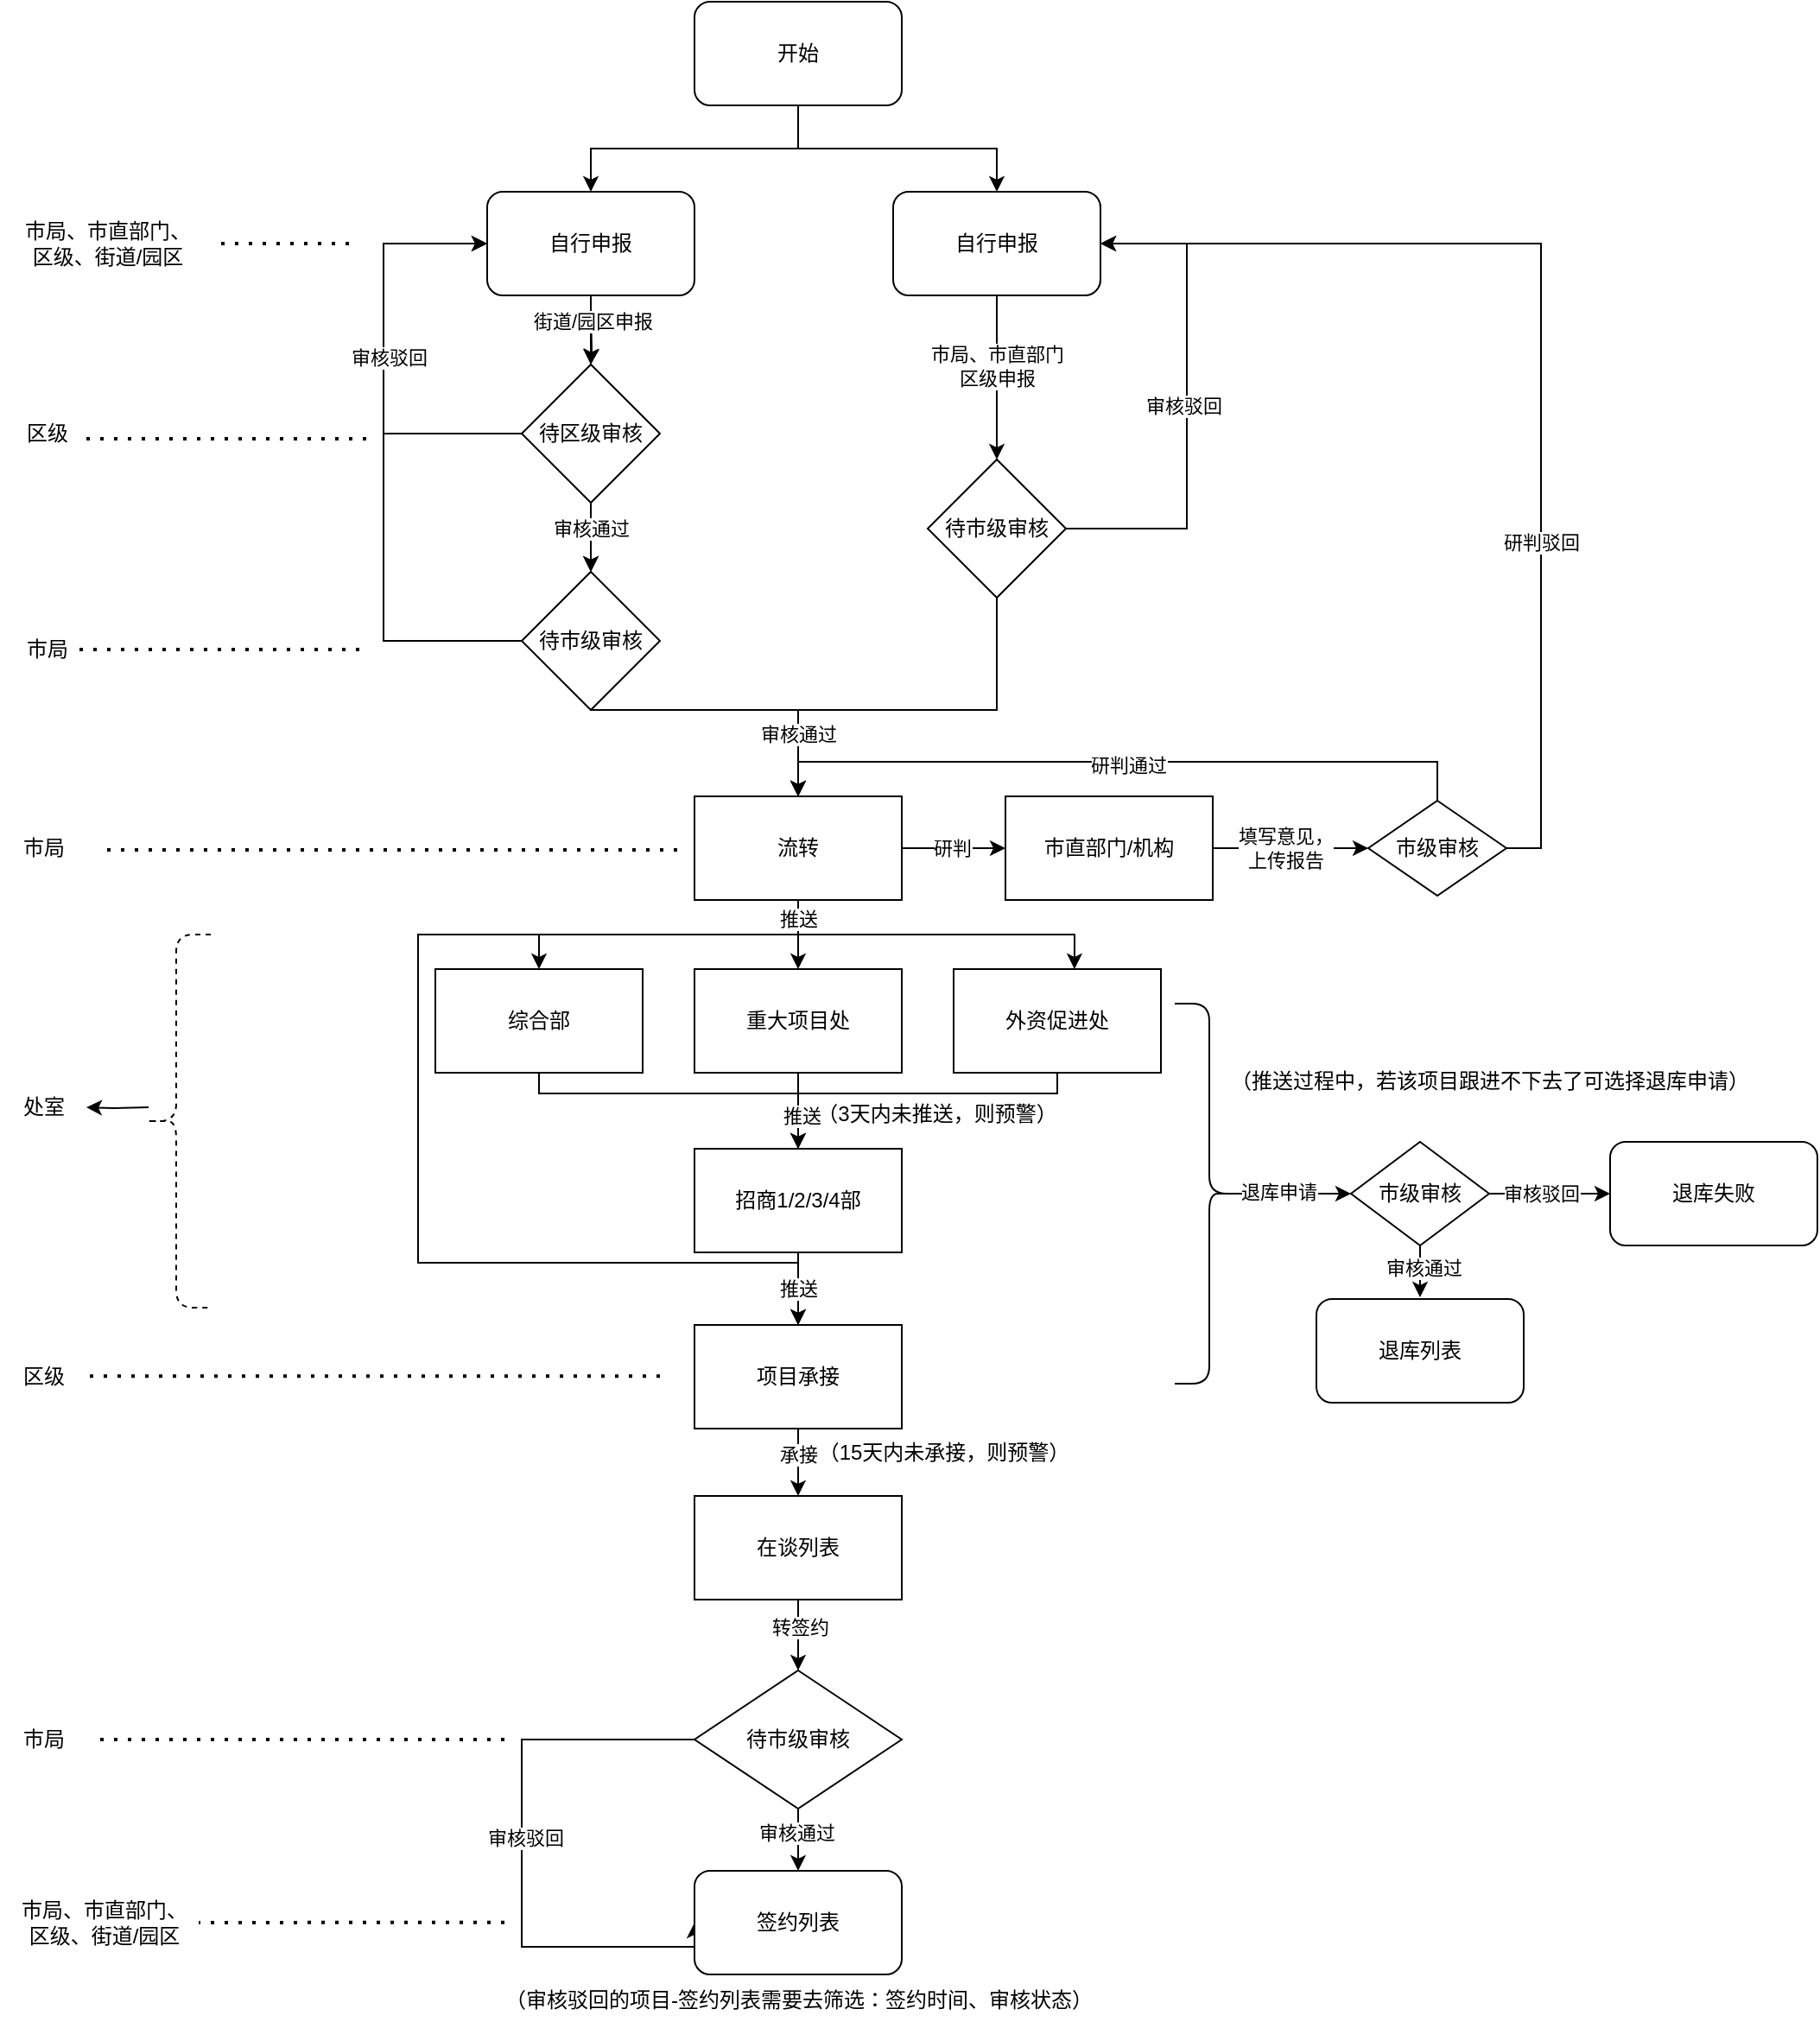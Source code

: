<mxfile version="26.0.2">
  <diagram name="第 1 页" id="-78T5JWSiIahzSValokN">
    <mxGraphModel dx="992" dy="506" grid="1" gridSize="10" guides="1" tooltips="1" connect="1" arrows="1" fold="1" page="1" pageScale="1" pageWidth="3300" pageHeight="4681" math="0" shadow="0">
      <root>
        <mxCell id="0" />
        <mxCell id="1" parent="0" />
        <mxCell id="tJxeAwG3_zR4GEV5-iHH-3" style="edgeStyle=orthogonalEdgeStyle;rounded=0;orthogonalLoop=1;jettySize=auto;html=1;exitX=0.5;exitY=1;exitDx=0;exitDy=0;entryX=0.5;entryY=0;entryDx=0;entryDy=0;" edge="1" parent="1" source="tJxeAwG3_zR4GEV5-iHH-1" target="tJxeAwG3_zR4GEV5-iHH-2">
          <mxGeometry relative="1" as="geometry" />
        </mxCell>
        <mxCell id="tJxeAwG3_zR4GEV5-iHH-123" style="edgeStyle=orthogonalEdgeStyle;rounded=0;orthogonalLoop=1;jettySize=auto;html=1;exitX=0.5;exitY=1;exitDx=0;exitDy=0;" edge="1" parent="1" source="tJxeAwG3_zR4GEV5-iHH-1" target="tJxeAwG3_zR4GEV5-iHH-115">
          <mxGeometry relative="1" as="geometry" />
        </mxCell>
        <mxCell id="tJxeAwG3_zR4GEV5-iHH-1" value="开始" style="rounded=1;whiteSpace=wrap;html=1;" vertex="1" parent="1">
          <mxGeometry x="440" y="40" width="120" height="60" as="geometry" />
        </mxCell>
        <mxCell id="tJxeAwG3_zR4GEV5-iHH-8" value="" style="edgeStyle=orthogonalEdgeStyle;rounded=0;orthogonalLoop=1;jettySize=auto;html=1;" edge="1" parent="1" target="tJxeAwG3_zR4GEV5-iHH-5">
          <mxGeometry relative="1" as="geometry">
            <mxPoint x="380" y="220" as="sourcePoint" />
          </mxGeometry>
        </mxCell>
        <mxCell id="tJxeAwG3_zR4GEV5-iHH-10" style="edgeStyle=orthogonalEdgeStyle;rounded=0;orthogonalLoop=1;jettySize=auto;html=1;exitX=0.5;exitY=1;exitDx=0;exitDy=0;entryX=0.5;entryY=0;entryDx=0;entryDy=0;" edge="1" parent="1" source="tJxeAwG3_zR4GEV5-iHH-5" target="tJxeAwG3_zR4GEV5-iHH-6">
          <mxGeometry relative="1" as="geometry" />
        </mxCell>
        <mxCell id="tJxeAwG3_zR4GEV5-iHH-2" value="自行申报" style="rounded=1;whiteSpace=wrap;html=1;" vertex="1" parent="1">
          <mxGeometry x="320" y="150" width="120" height="60" as="geometry" />
        </mxCell>
        <mxCell id="tJxeAwG3_zR4GEV5-iHH-4" value="市局、市直部门、&lt;br&gt;区级、街道/园区" style="text;html=1;align=center;verticalAlign=middle;resizable=0;points=[];autosize=1;strokeColor=none;fillColor=none;" vertex="1" parent="1">
          <mxGeometry x="40" y="160" width="120" height="40" as="geometry" />
        </mxCell>
        <mxCell id="tJxeAwG3_zR4GEV5-iHH-7" value="" style="edgeStyle=orthogonalEdgeStyle;rounded=0;orthogonalLoop=1;jettySize=auto;html=1;" edge="1" parent="1" source="tJxeAwG3_zR4GEV5-iHH-5" target="tJxeAwG3_zR4GEV5-iHH-6">
          <mxGeometry relative="1" as="geometry">
            <Array as="points">
              <mxPoint x="380" y="280" />
            </Array>
          </mxGeometry>
        </mxCell>
        <mxCell id="tJxeAwG3_zR4GEV5-iHH-11" value="审核通过" style="edgeLabel;html=1;align=center;verticalAlign=middle;resizable=0;points=[];" vertex="1" connectable="0" parent="tJxeAwG3_zR4GEV5-iHH-7">
          <mxGeometry x="-0.289" y="1" relative="1" as="geometry">
            <mxPoint x="-1" y="1" as="offset" />
          </mxGeometry>
        </mxCell>
        <mxCell id="tJxeAwG3_zR4GEV5-iHH-15" style="edgeStyle=orthogonalEdgeStyle;rounded=0;orthogonalLoop=1;jettySize=auto;html=1;exitX=0;exitY=0.5;exitDx=0;exitDy=0;entryX=0;entryY=0.5;entryDx=0;entryDy=0;" edge="1" parent="1" source="tJxeAwG3_zR4GEV5-iHH-5" target="tJxeAwG3_zR4GEV5-iHH-2">
          <mxGeometry relative="1" as="geometry">
            <Array as="points">
              <mxPoint x="260" y="290" />
              <mxPoint x="260" y="180" />
            </Array>
          </mxGeometry>
        </mxCell>
        <mxCell id="tJxeAwG3_zR4GEV5-iHH-18" style="edgeStyle=orthogonalEdgeStyle;rounded=0;orthogonalLoop=1;jettySize=auto;html=1;exitX=0;exitY=0.5;exitDx=0;exitDy=0;" edge="1" parent="1" source="tJxeAwG3_zR4GEV5-iHH-6">
          <mxGeometry relative="1" as="geometry">
            <mxPoint x="320" y="180" as="targetPoint" />
            <Array as="points">
              <mxPoint x="260" y="410" />
              <mxPoint x="260" y="180" />
            </Array>
          </mxGeometry>
        </mxCell>
        <mxCell id="tJxeAwG3_zR4GEV5-iHH-86" value="审核驳回" style="edgeLabel;html=1;align=center;verticalAlign=middle;resizable=0;points=[];" vertex="1" connectable="0" parent="tJxeAwG3_zR4GEV5-iHH-18">
          <mxGeometry x="0.319" y="-3" relative="1" as="geometry">
            <mxPoint as="offset" />
          </mxGeometry>
        </mxCell>
        <mxCell id="tJxeAwG3_zR4GEV5-iHH-22" style="edgeStyle=orthogonalEdgeStyle;rounded=0;orthogonalLoop=1;jettySize=auto;html=1;exitX=0.5;exitY=1;exitDx=0;exitDy=0;entryX=0.5;entryY=0;entryDx=0;entryDy=0;" edge="1" parent="1" source="tJxeAwG3_zR4GEV5-iHH-6" target="tJxeAwG3_zR4GEV5-iHH-21">
          <mxGeometry relative="1" as="geometry">
            <Array as="points">
              <mxPoint x="500" y="450" />
            </Array>
          </mxGeometry>
        </mxCell>
        <mxCell id="tJxeAwG3_zR4GEV5-iHH-6" value="待市级审核" style="rhombus;whiteSpace=wrap;html=1;" vertex="1" parent="1">
          <mxGeometry x="340" y="370" width="80" height="80" as="geometry" />
        </mxCell>
        <mxCell id="tJxeAwG3_zR4GEV5-iHH-9" value="区级" style="text;html=1;align=center;verticalAlign=middle;resizable=0;points=[];autosize=1;strokeColor=none;fillColor=none;" vertex="1" parent="1">
          <mxGeometry x="40" y="275" width="50" height="30" as="geometry" />
        </mxCell>
        <mxCell id="tJxeAwG3_zR4GEV5-iHH-12" value="市局" style="text;html=1;align=center;verticalAlign=middle;resizable=0;points=[];autosize=1;strokeColor=none;fillColor=none;" vertex="1" parent="1">
          <mxGeometry x="40" y="400" width="50" height="30" as="geometry" />
        </mxCell>
        <mxCell id="tJxeAwG3_zR4GEV5-iHH-17" value="" style="edgeStyle=orthogonalEdgeStyle;rounded=0;orthogonalLoop=1;jettySize=auto;html=1;exitX=0.5;exitY=1;exitDx=0;exitDy=0;entryX=0.5;entryY=0;entryDx=0;entryDy=0;" edge="1" parent="1" source="tJxeAwG3_zR4GEV5-iHH-2" target="tJxeAwG3_zR4GEV5-iHH-5">
          <mxGeometry relative="1" as="geometry">
            <mxPoint x="380" y="210" as="sourcePoint" />
            <mxPoint x="380" y="375" as="targetPoint" />
          </mxGeometry>
        </mxCell>
        <mxCell id="tJxeAwG3_zR4GEV5-iHH-84" value="街道/园区申报" style="edgeLabel;html=1;align=center;verticalAlign=middle;resizable=0;points=[];" vertex="1" connectable="0" parent="tJxeAwG3_zR4GEV5-iHH-17">
          <mxGeometry x="-0.243" y="1" relative="1" as="geometry">
            <mxPoint as="offset" />
          </mxGeometry>
        </mxCell>
        <mxCell id="tJxeAwG3_zR4GEV5-iHH-5" value="待区级审核" style="rhombus;whiteSpace=wrap;html=1;" vertex="1" parent="1">
          <mxGeometry x="340" y="250" width="80" height="80" as="geometry" />
        </mxCell>
        <mxCell id="tJxeAwG3_zR4GEV5-iHH-29" style="edgeStyle=orthogonalEdgeStyle;rounded=0;orthogonalLoop=1;jettySize=auto;html=1;exitX=0.5;exitY=1;exitDx=0;exitDy=0;entryX=0.5;entryY=0;entryDx=0;entryDy=0;" edge="1" parent="1" source="tJxeAwG3_zR4GEV5-iHH-21" target="tJxeAwG3_zR4GEV5-iHH-25">
          <mxGeometry relative="1" as="geometry">
            <Array as="points">
              <mxPoint x="500" y="580" />
              <mxPoint x="350" y="580" />
            </Array>
          </mxGeometry>
        </mxCell>
        <mxCell id="tJxeAwG3_zR4GEV5-iHH-44" style="edgeStyle=orthogonalEdgeStyle;rounded=0;orthogonalLoop=1;jettySize=auto;html=1;" edge="1" parent="1" target="tJxeAwG3_zR4GEV5-iHH-39">
          <mxGeometry relative="1" as="geometry">
            <mxPoint x="500" y="560" as="sourcePoint" />
            <mxPoint x="690" y="850" as="targetPoint" />
            <Array as="points">
              <mxPoint x="500" y="580" />
              <mxPoint x="280" y="580" />
              <mxPoint x="280" y="770" />
              <mxPoint x="500" y="770" />
            </Array>
          </mxGeometry>
        </mxCell>
        <mxCell id="tJxeAwG3_zR4GEV5-iHH-133" value="" style="edgeStyle=orthogonalEdgeStyle;rounded=0;orthogonalLoop=1;jettySize=auto;html=1;" edge="1" parent="1" source="tJxeAwG3_zR4GEV5-iHH-21" target="tJxeAwG3_zR4GEV5-iHH-132">
          <mxGeometry relative="1" as="geometry" />
        </mxCell>
        <mxCell id="tJxeAwG3_zR4GEV5-iHH-134" value="研判" style="edgeLabel;html=1;align=center;verticalAlign=middle;resizable=0;points=[];" vertex="1" connectable="0" parent="tJxeAwG3_zR4GEV5-iHH-133">
          <mxGeometry x="-0.038" relative="1" as="geometry">
            <mxPoint as="offset" />
          </mxGeometry>
        </mxCell>
        <mxCell id="tJxeAwG3_zR4GEV5-iHH-148" style="edgeStyle=orthogonalEdgeStyle;rounded=0;orthogonalLoop=1;jettySize=auto;html=1;entryX=0.5;entryY=0;entryDx=0;entryDy=0;" edge="1" parent="1" source="tJxeAwG3_zR4GEV5-iHH-21" target="tJxeAwG3_zR4GEV5-iHH-102">
          <mxGeometry relative="1" as="geometry" />
        </mxCell>
        <mxCell id="tJxeAwG3_zR4GEV5-iHH-21" value="流转" style="whiteSpace=wrap;html=1;" vertex="1" parent="1">
          <mxGeometry x="440" y="500" width="120" height="60" as="geometry" />
        </mxCell>
        <mxCell id="tJxeAwG3_zR4GEV5-iHH-24" value="市局" style="text;html=1;align=center;verticalAlign=middle;resizable=0;points=[];autosize=1;strokeColor=none;fillColor=none;" vertex="1" parent="1">
          <mxGeometry x="38" y="515" width="50" height="30" as="geometry" />
        </mxCell>
        <mxCell id="tJxeAwG3_zR4GEV5-iHH-109" style="edgeStyle=orthogonalEdgeStyle;rounded=0;orthogonalLoop=1;jettySize=auto;html=1;exitX=0.5;exitY=1;exitDx=0;exitDy=0;" edge="1" parent="1" source="tJxeAwG3_zR4GEV5-iHH-25">
          <mxGeometry relative="1" as="geometry">
            <mxPoint x="500" y="762.0" as="targetPoint" />
            <Array as="points">
              <mxPoint x="350" y="672" />
              <mxPoint x="500" y="672" />
            </Array>
          </mxGeometry>
        </mxCell>
        <mxCell id="tJxeAwG3_zR4GEV5-iHH-25" value="综合部" style="whiteSpace=wrap;html=1;" vertex="1" parent="1">
          <mxGeometry x="290" y="600" width="120" height="60" as="geometry" />
        </mxCell>
        <mxCell id="tJxeAwG3_zR4GEV5-iHH-110" style="edgeStyle=orthogonalEdgeStyle;rounded=0;orthogonalLoop=1;jettySize=auto;html=1;" edge="1" parent="1" source="tJxeAwG3_zR4GEV5-iHH-33">
          <mxGeometry relative="1" as="geometry">
            <mxPoint x="500" y="762.0" as="targetPoint" />
            <Array as="points">
              <mxPoint x="500" y="682" />
            </Array>
          </mxGeometry>
        </mxCell>
        <mxCell id="tJxeAwG3_zR4GEV5-iHH-27" value="外资促进处" style="whiteSpace=wrap;html=1;" vertex="1" parent="1">
          <mxGeometry x="590" y="600" width="120" height="60" as="geometry" />
        </mxCell>
        <mxCell id="tJxeAwG3_zR4GEV5-iHH-30" style="edgeStyle=orthogonalEdgeStyle;rounded=0;orthogonalLoop=1;jettySize=auto;html=1;exitX=0.5;exitY=1;exitDx=0;exitDy=0;entryX=0.583;entryY=0;entryDx=0;entryDy=0;entryPerimeter=0;" edge="1" parent="1" source="tJxeAwG3_zR4GEV5-iHH-21" target="tJxeAwG3_zR4GEV5-iHH-27">
          <mxGeometry relative="1" as="geometry">
            <Array as="points">
              <mxPoint x="500" y="580" />
              <mxPoint x="660" y="580" />
            </Array>
          </mxGeometry>
        </mxCell>
        <mxCell id="tJxeAwG3_zR4GEV5-iHH-31" value="推送" style="edgeLabel;html=1;align=center;verticalAlign=middle;resizable=0;points=[];" vertex="1" connectable="0" parent="tJxeAwG3_zR4GEV5-iHH-30">
          <mxGeometry x="-0.901" relative="1" as="geometry">
            <mxPoint y="1" as="offset" />
          </mxGeometry>
        </mxCell>
        <mxCell id="tJxeAwG3_zR4GEV5-iHH-32" value="处室" style="text;html=1;align=center;verticalAlign=middle;resizable=0;points=[];autosize=1;strokeColor=none;fillColor=none;" vertex="1" parent="1">
          <mxGeometry x="38" y="665" width="50" height="30" as="geometry" />
        </mxCell>
        <mxCell id="tJxeAwG3_zR4GEV5-iHH-106" style="edgeStyle=orthogonalEdgeStyle;rounded=0;orthogonalLoop=1;jettySize=auto;html=1;entryX=0.5;entryY=0;entryDx=0;entryDy=0;" edge="1" parent="1" source="tJxeAwG3_zR4GEV5-iHH-33" target="tJxeAwG3_zR4GEV5-iHH-39">
          <mxGeometry relative="1" as="geometry" />
        </mxCell>
        <mxCell id="tJxeAwG3_zR4GEV5-iHH-114" value="推送" style="edgeLabel;html=1;align=center;verticalAlign=middle;resizable=0;points=[];" vertex="1" connectable="0" parent="tJxeAwG3_zR4GEV5-iHH-106">
          <mxGeometry x="0.045" y="1" relative="1" as="geometry">
            <mxPoint x="-1" y="-1" as="offset" />
          </mxGeometry>
        </mxCell>
        <mxCell id="tJxeAwG3_zR4GEV5-iHH-146" style="edgeStyle=orthogonalEdgeStyle;rounded=0;orthogonalLoop=1;jettySize=auto;html=1;exitX=0.5;exitY=1;exitDx=0;exitDy=0;entryX=0.5;entryY=0;entryDx=0;entryDy=0;" edge="1" parent="1" source="tJxeAwG3_zR4GEV5-iHH-39" target="tJxeAwG3_zR4GEV5-iHH-54">
          <mxGeometry relative="1" as="geometry" />
        </mxCell>
        <mxCell id="tJxeAwG3_zR4GEV5-iHH-147" value="承接" style="edgeLabel;html=1;align=center;verticalAlign=middle;resizable=0;points=[];" vertex="1" connectable="0" parent="tJxeAwG3_zR4GEV5-iHH-146">
          <mxGeometry x="-0.293" relative="1" as="geometry">
            <mxPoint y="1" as="offset" />
          </mxGeometry>
        </mxCell>
        <mxCell id="tJxeAwG3_zR4GEV5-iHH-39" value="项目承接" style="whiteSpace=wrap;html=1;" vertex="1" parent="1">
          <mxGeometry x="440" y="806" width="120" height="60" as="geometry" />
        </mxCell>
        <mxCell id="tJxeAwG3_zR4GEV5-iHH-40" value="区级" style="text;html=1;align=center;verticalAlign=middle;resizable=0;points=[];autosize=1;strokeColor=none;fillColor=none;" vertex="1" parent="1">
          <mxGeometry x="38" y="821" width="50" height="30" as="geometry" />
        </mxCell>
        <mxCell id="tJxeAwG3_zR4GEV5-iHH-70" style="edgeStyle=orthogonalEdgeStyle;rounded=0;orthogonalLoop=1;jettySize=auto;html=1;entryX=0.5;entryY=0;entryDx=0;entryDy=0;" edge="1" parent="1" source="tJxeAwG3_zR4GEV5-iHH-54" target="tJxeAwG3_zR4GEV5-iHH-68">
          <mxGeometry relative="1" as="geometry" />
        </mxCell>
        <mxCell id="tJxeAwG3_zR4GEV5-iHH-71" value="转签约" style="edgeLabel;html=1;align=center;verticalAlign=middle;resizable=0;points=[];" vertex="1" connectable="0" parent="tJxeAwG3_zR4GEV5-iHH-70">
          <mxGeometry x="-0.285" y="1" relative="1" as="geometry">
            <mxPoint y="1" as="offset" />
          </mxGeometry>
        </mxCell>
        <mxCell id="tJxeAwG3_zR4GEV5-iHH-54" value="在谈列表" style="whiteSpace=wrap;html=1;" vertex="1" parent="1">
          <mxGeometry x="440" y="905" width="120" height="60" as="geometry" />
        </mxCell>
        <mxCell id="tJxeAwG3_zR4GEV5-iHH-78" style="edgeStyle=orthogonalEdgeStyle;rounded=0;orthogonalLoop=1;jettySize=auto;html=1;exitX=0.5;exitY=1;exitDx=0;exitDy=0;entryX=0.5;entryY=0;entryDx=0;entryDy=0;" edge="1" parent="1" source="tJxeAwG3_zR4GEV5-iHH-68" target="tJxeAwG3_zR4GEV5-iHH-76">
          <mxGeometry relative="1" as="geometry" />
        </mxCell>
        <mxCell id="tJxeAwG3_zR4GEV5-iHH-79" value="审核通过" style="edgeLabel;html=1;align=center;verticalAlign=middle;resizable=0;points=[];" vertex="1" connectable="0" parent="tJxeAwG3_zR4GEV5-iHH-78">
          <mxGeometry x="-0.307" y="-1" relative="1" as="geometry">
            <mxPoint y="1" as="offset" />
          </mxGeometry>
        </mxCell>
        <mxCell id="tJxeAwG3_zR4GEV5-iHH-81" style="edgeStyle=orthogonalEdgeStyle;rounded=0;orthogonalLoop=1;jettySize=auto;html=1;exitX=0;exitY=0.5;exitDx=0;exitDy=0;entryX=0;entryY=0.5;entryDx=0;entryDy=0;" edge="1" parent="1" source="tJxeAwG3_zR4GEV5-iHH-68" target="tJxeAwG3_zR4GEV5-iHH-76">
          <mxGeometry relative="1" as="geometry">
            <Array as="points">
              <mxPoint x="340" y="1046" />
              <mxPoint x="340" y="1166" />
            </Array>
          </mxGeometry>
        </mxCell>
        <mxCell id="tJxeAwG3_zR4GEV5-iHH-82" value="审核驳回" style="edgeLabel;html=1;align=center;verticalAlign=middle;resizable=0;points=[];" vertex="1" connectable="0" parent="tJxeAwG3_zR4GEV5-iHH-81">
          <mxGeometry x="-0.06" y="2" relative="1" as="geometry">
            <mxPoint as="offset" />
          </mxGeometry>
        </mxCell>
        <mxCell id="tJxeAwG3_zR4GEV5-iHH-68" value="待市级审核" style="rhombus;whiteSpace=wrap;html=1;" vertex="1" parent="1">
          <mxGeometry x="440" y="1006" width="120" height="80" as="geometry" />
        </mxCell>
        <mxCell id="tJxeAwG3_zR4GEV5-iHH-74" value="市局" style="text;html=1;align=center;verticalAlign=middle;resizable=0;points=[];autosize=1;strokeColor=none;fillColor=none;" vertex="1" parent="1">
          <mxGeometry x="38" y="1031" width="50" height="30" as="geometry" />
        </mxCell>
        <mxCell id="tJxeAwG3_zR4GEV5-iHH-76" value="签约列表" style="rounded=1;whiteSpace=wrap;html=1;" vertex="1" parent="1">
          <mxGeometry x="440" y="1122" width="120" height="60" as="geometry" />
        </mxCell>
        <mxCell id="tJxeAwG3_zR4GEV5-iHH-77" value="市局、市直部门、&lt;br&gt;区级、街道/园区" style="text;html=1;align=center;verticalAlign=middle;resizable=0;points=[];autosize=1;strokeColor=none;fillColor=none;" vertex="1" parent="1">
          <mxGeometry x="38" y="1132" width="120" height="40" as="geometry" />
        </mxCell>
        <mxCell id="tJxeAwG3_zR4GEV5-iHH-88" value="（审核驳回的项目-签约列表需要去筛选：签约时间、审核状态）" style="text;html=1;align=center;verticalAlign=middle;resizable=0;points=[];autosize=1;strokeColor=none;fillColor=none;" vertex="1" parent="1">
          <mxGeometry x="320" y="1182" width="360" height="30" as="geometry" />
        </mxCell>
        <mxCell id="tJxeAwG3_zR4GEV5-iHH-89" value="" style="endArrow=none;dashed=1;html=1;dashPattern=1 3;strokeWidth=2;rounded=0;entryX=0.934;entryY=0.599;entryDx=0;entryDy=0;entryPerimeter=0;" edge="1" parent="1" target="tJxeAwG3_zR4GEV5-iHH-9">
          <mxGeometry width="50" height="50" relative="1" as="geometry">
            <mxPoint x="250" y="293" as="sourcePoint" />
            <mxPoint x="430" y="240" as="targetPoint" />
          </mxGeometry>
        </mxCell>
        <mxCell id="tJxeAwG3_zR4GEV5-iHH-91" value="" style="endArrow=none;dashed=1;html=1;dashPattern=1 3;strokeWidth=2;rounded=0;" edge="1" parent="1">
          <mxGeometry width="50" height="50" relative="1" as="geometry">
            <mxPoint x="240" y="180" as="sourcePoint" />
            <mxPoint x="160" y="180" as="targetPoint" />
            <Array as="points" />
          </mxGeometry>
        </mxCell>
        <mxCell id="tJxeAwG3_zR4GEV5-iHH-92" value="" style="endArrow=none;dashed=1;html=1;dashPattern=1 3;strokeWidth=2;rounded=0;entryX=0.934;entryY=0.599;entryDx=0;entryDy=0;entryPerimeter=0;" edge="1" parent="1">
          <mxGeometry width="50" height="50" relative="1" as="geometry">
            <mxPoint x="246" y="415" as="sourcePoint" />
            <mxPoint x="83" y="415" as="targetPoint" />
          </mxGeometry>
        </mxCell>
        <mxCell id="tJxeAwG3_zR4GEV5-iHH-93" value="" style="endArrow=none;dashed=1;html=1;dashPattern=1 3;strokeWidth=2;rounded=0;" edge="1" parent="1">
          <mxGeometry width="50" height="50" relative="1" as="geometry">
            <mxPoint x="430" y="531" as="sourcePoint" />
            <mxPoint x="100" y="531" as="targetPoint" />
          </mxGeometry>
        </mxCell>
        <mxCell id="tJxeAwG3_zR4GEV5-iHH-145" style="edgeStyle=orthogonalEdgeStyle;rounded=0;orthogonalLoop=1;jettySize=auto;html=1;exitX=0.1;exitY=0.5;exitDx=0;exitDy=0;exitPerimeter=0;" edge="1" parent="1" target="tJxeAwG3_zR4GEV5-iHH-32">
          <mxGeometry relative="1" as="geometry">
            <mxPoint x="124.0" y="680" as="sourcePoint" />
          </mxGeometry>
        </mxCell>
        <mxCell id="tJxeAwG3_zR4GEV5-iHH-94" value="" style="shape=curlyBracket;whiteSpace=wrap;html=1;rounded=1;labelPosition=left;verticalLabelPosition=middle;align=right;verticalAlign=middle;dashed=1;" vertex="1" parent="1">
          <mxGeometry x="120" y="580" width="40" height="216" as="geometry" />
        </mxCell>
        <mxCell id="tJxeAwG3_zR4GEV5-iHH-99" value="" style="endArrow=none;dashed=1;html=1;dashPattern=1 3;strokeWidth=2;rounded=0;" edge="1" parent="1">
          <mxGeometry width="50" height="50" relative="1" as="geometry">
            <mxPoint x="330" y="1046" as="sourcePoint" />
            <mxPoint x="90" y="1046" as="targetPoint" />
            <Array as="points" />
          </mxGeometry>
        </mxCell>
        <mxCell id="tJxeAwG3_zR4GEV5-iHH-100" value="" style="endArrow=none;dashed=1;html=1;dashPattern=1 3;strokeWidth=2;rounded=0;entryX=1.026;entryY=0.5;entryDx=0;entryDy=0;entryPerimeter=0;" edge="1" parent="1">
          <mxGeometry width="50" height="50" relative="1" as="geometry">
            <mxPoint x="330" y="1151.82" as="sourcePoint" />
            <mxPoint x="153.12" y="1152" as="targetPoint" />
            <Array as="points" />
          </mxGeometry>
        </mxCell>
        <mxCell id="tJxeAwG3_zR4GEV5-iHH-108" style="edgeStyle=orthogonalEdgeStyle;rounded=0;orthogonalLoop=1;jettySize=auto;html=1;entryX=0.5;entryY=0;entryDx=0;entryDy=0;" edge="1" parent="1" source="tJxeAwG3_zR4GEV5-iHH-102" target="tJxeAwG3_zR4GEV5-iHH-33">
          <mxGeometry relative="1" as="geometry" />
        </mxCell>
        <mxCell id="tJxeAwG3_zR4GEV5-iHH-102" value="重大项目处" style="whiteSpace=wrap;html=1;" vertex="1" parent="1">
          <mxGeometry x="440" y="600" width="120" height="60" as="geometry" />
        </mxCell>
        <mxCell id="tJxeAwG3_zR4GEV5-iHH-112" value="" style="edgeStyle=orthogonalEdgeStyle;rounded=0;orthogonalLoop=1;jettySize=auto;html=1;" edge="1" parent="1" source="tJxeAwG3_zR4GEV5-iHH-27" target="tJxeAwG3_zR4GEV5-iHH-33">
          <mxGeometry relative="1" as="geometry">
            <mxPoint x="500" y="762.0" as="targetPoint" />
            <mxPoint x="650" y="660" as="sourcePoint" />
            <Array as="points">
              <mxPoint x="650" y="672" />
              <mxPoint x="500" y="672" />
            </Array>
          </mxGeometry>
        </mxCell>
        <mxCell id="tJxeAwG3_zR4GEV5-iHH-113" value="推送" style="edgeLabel;html=1;align=center;verticalAlign=middle;resizable=0;points=[];" vertex="1" connectable="0" parent="tJxeAwG3_zR4GEV5-iHH-112">
          <mxGeometry x="0.665" y="-1" relative="1" as="geometry">
            <mxPoint x="1" y="14" as="offset" />
          </mxGeometry>
        </mxCell>
        <mxCell id="tJxeAwG3_zR4GEV5-iHH-33" value="招商1/2/3/4部" style="whiteSpace=wrap;html=1;" vertex="1" parent="1">
          <mxGeometry x="440" y="704" width="120" height="60" as="geometry" />
        </mxCell>
        <mxCell id="tJxeAwG3_zR4GEV5-iHH-119" style="edgeStyle=orthogonalEdgeStyle;rounded=0;orthogonalLoop=1;jettySize=auto;html=1;exitX=0.5;exitY=1;exitDx=0;exitDy=0;entryX=0.5;entryY=0;entryDx=0;entryDy=0;" edge="1" parent="1" source="tJxeAwG3_zR4GEV5-iHH-115" target="tJxeAwG3_zR4GEV5-iHH-117">
          <mxGeometry relative="1" as="geometry" />
        </mxCell>
        <mxCell id="tJxeAwG3_zR4GEV5-iHH-120" value="市局、市直部门&lt;br&gt;区级申报" style="edgeLabel;html=1;align=center;verticalAlign=middle;resizable=0;points=[];" vertex="1" connectable="0" parent="tJxeAwG3_zR4GEV5-iHH-119">
          <mxGeometry x="-0.169" y="-2" relative="1" as="geometry">
            <mxPoint x="2" y="1" as="offset" />
          </mxGeometry>
        </mxCell>
        <mxCell id="tJxeAwG3_zR4GEV5-iHH-115" value="自行申报" style="rounded=1;whiteSpace=wrap;html=1;" vertex="1" parent="1">
          <mxGeometry x="555" y="150" width="120" height="60" as="geometry" />
        </mxCell>
        <mxCell id="tJxeAwG3_zR4GEV5-iHH-121" style="edgeStyle=orthogonalEdgeStyle;rounded=0;orthogonalLoop=1;jettySize=auto;html=1;exitX=0.5;exitY=1;exitDx=0;exitDy=0;entryX=0.5;entryY=0;entryDx=0;entryDy=0;" edge="1" parent="1" source="tJxeAwG3_zR4GEV5-iHH-117" target="tJxeAwG3_zR4GEV5-iHH-21">
          <mxGeometry relative="1" as="geometry">
            <Array as="points">
              <mxPoint x="615" y="450" />
              <mxPoint x="500" y="450" />
            </Array>
          </mxGeometry>
        </mxCell>
        <mxCell id="tJxeAwG3_zR4GEV5-iHH-177" value="审核通过" style="edgeLabel;html=1;align=center;verticalAlign=middle;resizable=0;points=[];" vertex="1" connectable="0" parent="tJxeAwG3_zR4GEV5-iHH-121">
          <mxGeometry x="0.681" relative="1" as="geometry">
            <mxPoint as="offset" />
          </mxGeometry>
        </mxCell>
        <mxCell id="tJxeAwG3_zR4GEV5-iHH-124" style="edgeStyle=orthogonalEdgeStyle;rounded=0;orthogonalLoop=1;jettySize=auto;html=1;exitX=1;exitY=0.5;exitDx=0;exitDy=0;entryX=1;entryY=0.5;entryDx=0;entryDy=0;" edge="1" parent="1" source="tJxeAwG3_zR4GEV5-iHH-117" target="tJxeAwG3_zR4GEV5-iHH-115">
          <mxGeometry relative="1" as="geometry">
            <Array as="points">
              <mxPoint x="725" y="345" />
              <mxPoint x="725" y="180" />
            </Array>
          </mxGeometry>
        </mxCell>
        <mxCell id="tJxeAwG3_zR4GEV5-iHH-125" value="审核驳回" style="edgeLabel;html=1;align=center;verticalAlign=middle;resizable=0;points=[];" vertex="1" connectable="0" parent="tJxeAwG3_zR4GEV5-iHH-124">
          <mxGeometry x="0.065" y="2" relative="1" as="geometry">
            <mxPoint y="11" as="offset" />
          </mxGeometry>
        </mxCell>
        <mxCell id="tJxeAwG3_zR4GEV5-iHH-117" value="待市级审核" style="rhombus;whiteSpace=wrap;html=1;" vertex="1" parent="1">
          <mxGeometry x="575" y="305" width="80" height="80" as="geometry" />
        </mxCell>
        <mxCell id="tJxeAwG3_zR4GEV5-iHH-130" value="" style="endArrow=none;dashed=1;html=1;dashPattern=1 3;strokeWidth=2;rounded=0;" edge="1" parent="1">
          <mxGeometry width="50" height="50" relative="1" as="geometry">
            <mxPoint x="420" y="835.64" as="sourcePoint" />
            <mxPoint x="90" y="835.64" as="targetPoint" />
          </mxGeometry>
        </mxCell>
        <mxCell id="tJxeAwG3_zR4GEV5-iHH-136" value="" style="edgeStyle=orthogonalEdgeStyle;rounded=0;orthogonalLoop=1;jettySize=auto;html=1;" edge="1" parent="1" source="tJxeAwG3_zR4GEV5-iHH-132" target="tJxeAwG3_zR4GEV5-iHH-135">
          <mxGeometry relative="1" as="geometry" />
        </mxCell>
        <mxCell id="tJxeAwG3_zR4GEV5-iHH-137" value="填写意见，&lt;br&gt;上传报告" style="edgeLabel;html=1;align=center;verticalAlign=middle;resizable=0;points=[];" vertex="1" connectable="0" parent="tJxeAwG3_zR4GEV5-iHH-136">
          <mxGeometry x="-0.081" relative="1" as="geometry">
            <mxPoint as="offset" />
          </mxGeometry>
        </mxCell>
        <mxCell id="tJxeAwG3_zR4GEV5-iHH-132" value="市直部门/机构" style="whiteSpace=wrap;html=1;direction=west;" vertex="1" parent="1">
          <mxGeometry x="620" y="500" width="120" height="60" as="geometry" />
        </mxCell>
        <mxCell id="tJxeAwG3_zR4GEV5-iHH-138" style="edgeStyle=orthogonalEdgeStyle;rounded=0;orthogonalLoop=1;jettySize=auto;html=1;exitX=0.5;exitY=0;exitDx=0;exitDy=0;entryX=0.5;entryY=0;entryDx=0;entryDy=0;" edge="1" parent="1" source="tJxeAwG3_zR4GEV5-iHH-135" target="tJxeAwG3_zR4GEV5-iHH-21">
          <mxGeometry relative="1" as="geometry">
            <Array as="points">
              <mxPoint x="870" y="480" />
              <mxPoint x="500" y="480" />
            </Array>
          </mxGeometry>
        </mxCell>
        <mxCell id="tJxeAwG3_zR4GEV5-iHH-142" value="研判通过" style="edgeLabel;html=1;align=center;verticalAlign=middle;resizable=0;points=[];" vertex="1" connectable="0" parent="tJxeAwG3_zR4GEV5-iHH-138">
          <mxGeometry x="-0.033" y="2" relative="1" as="geometry">
            <mxPoint x="-2" as="offset" />
          </mxGeometry>
        </mxCell>
        <mxCell id="tJxeAwG3_zR4GEV5-iHH-140" style="edgeStyle=orthogonalEdgeStyle;rounded=0;orthogonalLoop=1;jettySize=auto;html=1;exitX=1;exitY=0.5;exitDx=0;exitDy=0;entryX=1;entryY=0.5;entryDx=0;entryDy=0;" edge="1" parent="1" source="tJxeAwG3_zR4GEV5-iHH-135" target="tJxeAwG3_zR4GEV5-iHH-115">
          <mxGeometry relative="1" as="geometry" />
        </mxCell>
        <mxCell id="tJxeAwG3_zR4GEV5-iHH-141" value="研判驳回" style="edgeLabel;html=1;align=center;verticalAlign=middle;resizable=0;points=[];" vertex="1" connectable="0" parent="tJxeAwG3_zR4GEV5-iHH-140">
          <mxGeometry x="-0.37" relative="1" as="geometry">
            <mxPoint as="offset" />
          </mxGeometry>
        </mxCell>
        <mxCell id="tJxeAwG3_zR4GEV5-iHH-135" value="市级审核" style="rhombus;whiteSpace=wrap;html=1;" vertex="1" parent="1">
          <mxGeometry x="830" y="502.5" width="80" height="55" as="geometry" />
        </mxCell>
        <mxCell id="tJxeAwG3_zR4GEV5-iHH-149" value="（15天内未承接，则预警）" style="text;html=1;align=center;verticalAlign=middle;resizable=0;points=[];autosize=1;strokeColor=none;fillColor=none;" vertex="1" parent="1">
          <mxGeometry x="499" y="865" width="170" height="30" as="geometry" />
        </mxCell>
        <mxCell id="tJxeAwG3_zR4GEV5-iHH-150" value="（3天内未推送，则预警）" style="text;html=1;align=center;verticalAlign=middle;resizable=0;points=[];autosize=1;strokeColor=none;fillColor=none;" vertex="1" parent="1">
          <mxGeometry x="500" y="669" width="160" height="30" as="geometry" />
        </mxCell>
        <mxCell id="tJxeAwG3_zR4GEV5-iHH-152" value="（推送过程中，若该项目跟进不下去了可选择退库申请）" style="text;html=1;align=center;verticalAlign=middle;resizable=0;points=[];autosize=1;strokeColor=none;fillColor=none;" vertex="1" parent="1">
          <mxGeometry x="740" y="650" width="320" height="30" as="geometry" />
        </mxCell>
        <mxCell id="tJxeAwG3_zR4GEV5-iHH-168" style="edgeStyle=orthogonalEdgeStyle;rounded=0;orthogonalLoop=1;jettySize=auto;html=1;exitX=1;exitY=0.5;exitDx=0;exitDy=0;entryX=0;entryY=0.5;entryDx=0;entryDy=0;" edge="1" parent="1" source="tJxeAwG3_zR4GEV5-iHH-160" target="tJxeAwG3_zR4GEV5-iHH-165">
          <mxGeometry relative="1" as="geometry" />
        </mxCell>
        <mxCell id="tJxeAwG3_zR4GEV5-iHH-170" value="审核驳回" style="edgeLabel;html=1;align=center;verticalAlign=middle;resizable=0;points=[];" vertex="1" connectable="0" parent="tJxeAwG3_zR4GEV5-iHH-168">
          <mxGeometry x="-0.138" relative="1" as="geometry">
            <mxPoint as="offset" />
          </mxGeometry>
        </mxCell>
        <mxCell id="tJxeAwG3_zR4GEV5-iHH-175" style="edgeStyle=orthogonalEdgeStyle;rounded=0;orthogonalLoop=1;jettySize=auto;html=1;exitX=0.5;exitY=1;exitDx=0;exitDy=0;" edge="1" parent="1" source="tJxeAwG3_zR4GEV5-iHH-160">
          <mxGeometry relative="1" as="geometry">
            <mxPoint x="860" y="790" as="targetPoint" />
          </mxGeometry>
        </mxCell>
        <mxCell id="tJxeAwG3_zR4GEV5-iHH-176" value="审核通过" style="edgeLabel;html=1;align=center;verticalAlign=middle;resizable=0;points=[];" vertex="1" connectable="0" parent="tJxeAwG3_zR4GEV5-iHH-175">
          <mxGeometry x="-0.173" y="2" relative="1" as="geometry">
            <mxPoint as="offset" />
          </mxGeometry>
        </mxCell>
        <mxCell id="tJxeAwG3_zR4GEV5-iHH-160" value="市级审核" style="rhombus;whiteSpace=wrap;html=1;" vertex="1" parent="1">
          <mxGeometry x="820" y="700" width="80" height="60" as="geometry" />
        </mxCell>
        <mxCell id="tJxeAwG3_zR4GEV5-iHH-164" value="退库列表" style="rounded=1;whiteSpace=wrap;html=1;" vertex="1" parent="1">
          <mxGeometry x="800" y="791" width="120" height="60" as="geometry" />
        </mxCell>
        <mxCell id="tJxeAwG3_zR4GEV5-iHH-165" value="退库失败" style="rounded=1;whiteSpace=wrap;html=1;" vertex="1" parent="1">
          <mxGeometry x="970" y="700" width="120" height="60" as="geometry" />
        </mxCell>
        <mxCell id="tJxeAwG3_zR4GEV5-iHH-173" style="edgeStyle=orthogonalEdgeStyle;rounded=0;orthogonalLoop=1;jettySize=auto;html=1;exitX=0.1;exitY=0.5;exitDx=0;exitDy=0;exitPerimeter=0;entryX=0;entryY=0.5;entryDx=0;entryDy=0;" edge="1" parent="1" source="tJxeAwG3_zR4GEV5-iHH-172" target="tJxeAwG3_zR4GEV5-iHH-160">
          <mxGeometry relative="1" as="geometry" />
        </mxCell>
        <mxCell id="tJxeAwG3_zR4GEV5-iHH-174" value="退库申请" style="edgeLabel;html=1;align=center;verticalAlign=middle;resizable=0;points=[];" vertex="1" connectable="0" parent="tJxeAwG3_zR4GEV5-iHH-173">
          <mxGeometry x="-0.007" y="1" relative="1" as="geometry">
            <mxPoint x="-9" as="offset" />
          </mxGeometry>
        </mxCell>
        <mxCell id="tJxeAwG3_zR4GEV5-iHH-172" value="" style="shape=curlyBracket;whiteSpace=wrap;html=1;rounded=1;flipH=1;labelPosition=right;verticalLabelPosition=middle;align=left;verticalAlign=middle;" vertex="1" parent="1">
          <mxGeometry x="718" y="620" width="40" height="220" as="geometry" />
        </mxCell>
      </root>
    </mxGraphModel>
  </diagram>
</mxfile>
